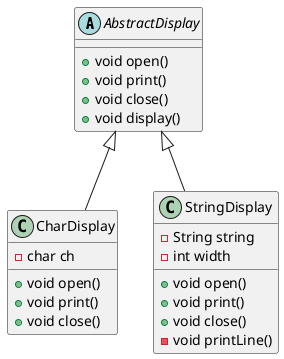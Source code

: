 @startuml
abstract class AbstractDisplay {
    +void open()
    +void print()
    +void close()
    +void display()
}

class CharDisplay extends AbstractDisplay {
    -char ch
    +void open()
    +void print()
    +void close()
}

class StringDisplay extends AbstractDisplay {
    -String string
    -int width
    +void open()
    +void print()
    +void close()
    -void printLine()
}
@enduml